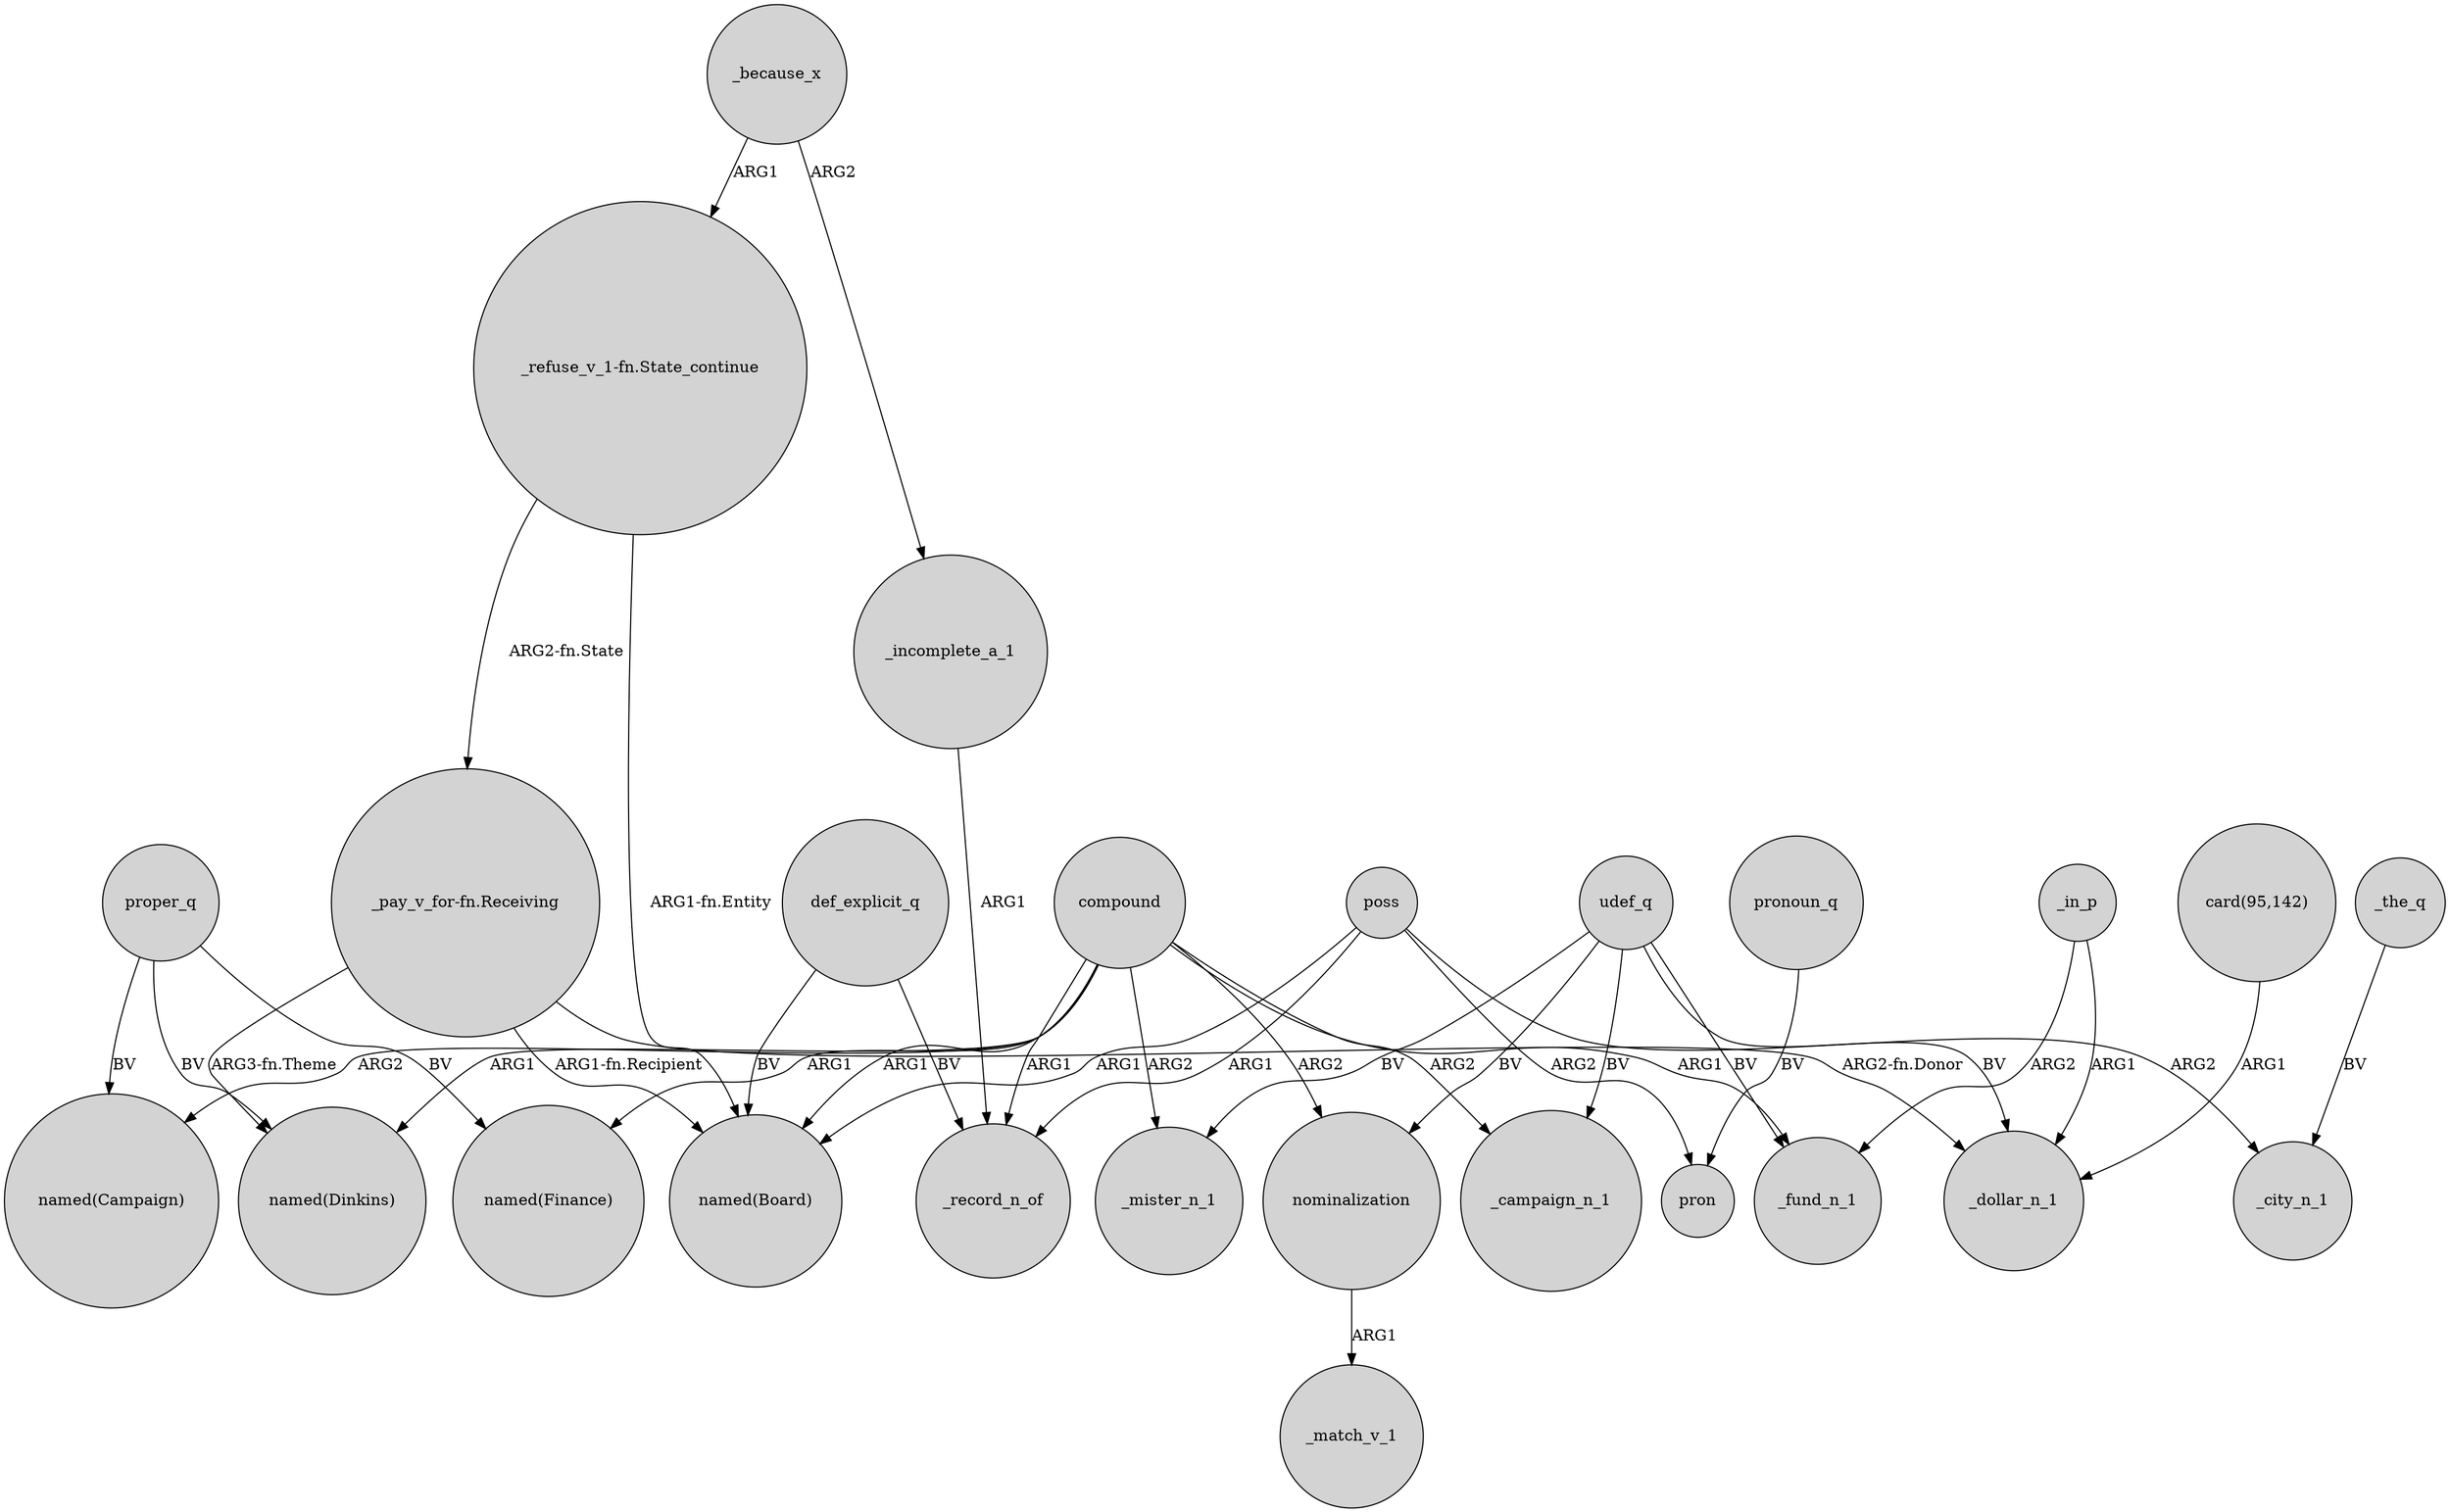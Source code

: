 digraph {
	node [shape=circle style=filled]
	_because_x -> _incomplete_a_1 [label=ARG2]
	compound -> "named(Board)" [label=ARG1]
	"_refuse_v_1-fn.State_continue" -> "_pay_v_for-fn.Receiving" [label="ARG2-fn.State"]
	_because_x -> "_refuse_v_1-fn.State_continue" [label=ARG1]
	compound -> nominalization [label=ARG2]
	proper_q -> "named(Campaign)" [label=BV]
	"_pay_v_for-fn.Receiving" -> _dollar_n_1 [label="ARG2-fn.Donor"]
	proper_q -> "named(Finance)" [label=BV]
	_the_q -> _city_n_1 [label=BV]
	udef_q -> _dollar_n_1 [label=BV]
	compound -> _record_n_of [label=ARG1]
	"card(95,142)" -> _dollar_n_1 [label=ARG1]
	_in_p -> _dollar_n_1 [label=ARG1]
	compound -> "named(Finance)" [label=ARG1]
	_incomplete_a_1 -> _record_n_of [label=ARG1]
	nominalization -> _match_v_1 [label=ARG1]
	def_explicit_q -> _record_n_of [label=BV]
	compound -> _fund_n_1 [label=ARG1]
	udef_q -> _mister_n_1 [label=BV]
	proper_q -> "named(Dinkins)" [label=BV]
	udef_q -> _campaign_n_1 [label=BV]
	def_explicit_q -> "named(Board)" [label=BV]
	poss -> _city_n_1 [label=ARG2]
	poss -> pron [label=ARG2]
	compound -> _campaign_n_1 [label=ARG2]
	poss -> _record_n_of [label=ARG1]
	_in_p -> _fund_n_1 [label=ARG2]
	compound -> "named(Campaign)" [label=ARG2]
	compound -> "named(Dinkins)" [label=ARG1]
	udef_q -> nominalization [label=BV]
	compound -> _mister_n_1 [label=ARG2]
	"_pay_v_for-fn.Receiving" -> "named(Dinkins)" [label="ARG3-fn.Theme"]
	pronoun_q -> pron [label=BV]
	udef_q -> _fund_n_1 [label=BV]
	"_refuse_v_1-fn.State_continue" -> "named(Board)" [label="ARG1-fn.Entity"]
	poss -> "named(Board)" [label=ARG1]
	"_pay_v_for-fn.Receiving" -> "named(Board)" [label="ARG1-fn.Recipient"]
}
